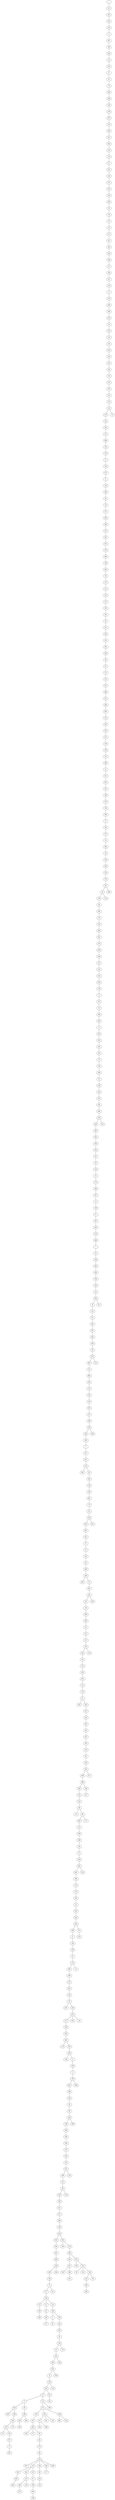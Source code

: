 graph g_m_499{
1--311
311--423
423--261
261--102
102--71
71--467
467--359
359--263
263--18
18--451
451--6
6--81
81--79
79--384
384--268
268--140
140--258
258--367
367--119
119--295
295--457
457--404
404--154
154--114
114--87
87--352
352--149
149--270
270--425
425--148
148--464
464--93
93--178
178--53
53--45
45--317
317--411
411--285
285--294
294--188
188--41
41--248
248--357
357--129
129--9
9--219
219--360
360--389
389--410
410--16
16--479
479--231
231--132
132--343
343--143
143--415
415--88
88--373
373--223
223--207
207--125
125--273
273--214
214--210
210--141
141--350
350--121
121--488
488--145
145--279
279--51
51--316
316--472
472--8
8--126
126--306
306--60
60--56
56--137
137--400
400--398
398--321
321--301
301--474
474--229
229--408
408--109
109--494
494--94
94--110
110--131
131--233
233--371
371--195
195--242
242--43
43--247
247--430
430--105
105--392
392--428
428--96
96--65
65--115
115--315
315--427
427--468
468--351
351--460
460--495
495--142
142--420
420--332
332--471
471--226
226--356
356--255
255--446
446--31
31--412
412--402
402--167
167--339
339--379
379--128
128--396
396--27
27--320
320--107
107--24
24--458
458--29
29--256
256--459
459--378
378--370
370--181
181--44
44--139
139--48
48--492
492--58
58--193
193--394
394--361
361--103
103--309
309--289
289--151
151--224
224--414
414--436
436--278
278--73
73--237
237--35
35--368
368--454
454--11
11--342
342--319
319--262
262--69
69--70
70--130
130--286
286--67
67--198
198--341
341--187
187--281
281--448
448--205
205--284
284--462
462--445
445--450
450--292
292--50
50--30
30--104
104--22
22--274
274--496
496--297
297--12
12--196
196--37
37--287
287--440
440--218
218--486
486--7
7--33
33--298
298--465
465--300
300--338
338--183
183--54
54--304
304--78
78--135
135--82
82--387
387--201
201--365
365--260
260--39
39--452
452--363
363--92
92--484
484--435
435--375
375--325
325--254
254--165
165--221
221--346
346--478
478--444
444--364
364--2
2--217
217--307
307--276
276--385
276--40
40--442
442--138
138--163
163--461
461--76
76--212
212--334
334--453
453--487
487--267
267--57
57--55
55--345
345--63
63--469
469--199
199--265
199--52
52--397
397--161
161--38
38--136
136--406
406--500
500--34
34--331
331--127
127--333
333--283
283--312
312--174
174--418
418--434
434--112
112--176
176--47
47--182
47--293
293--473
473--326
326--202
202--46
46--407
407--209
209--150
150--95
95--240
240--185
185--499
499--466
466--269
269--252
252--232
232--98
98--32
98--86
86--409
409--111
111--206
206--380
380--99
99--17
17--419
419--481
481--491
491--296
296--179
179--170
170--330
330--10
10--393
393--426
426--302
302--168
168--21
21--144
144--158
158--15
15--123
123--266
266--388
388--147
147--432
432--124
124--59
59--347
59--245
245--422
422--372
372--358
358--204
204--443
443--116
443--282
282--200
200--234
200--4
4--190
190--5
5--106
106--401
401--399
399--228
228--36
36--80
80--429
429--239
239--403
403--249
249--340
340--197
197--324
324--215
215--337
337--308
308--113
113--66
66--230
230--208
208--417
417--257
257--490
490--236
236--433
433--353
353--305
305--441
441--449
449--439
439--160
160--156
156--75
75--177
177--244
244--172
172--108
108--349
244--117
117--85
85--166
166--271
244--152
152--180
180--3
3--91
180--243
243--314
314--318
318--20
20--164
164--14
14--89
89--493
493--424
424--74
74--134
134--328
328--42
42--77
77--395
395--169
395--438
438--303
303--335
335--25
335--374
374--327
327--72
72--291
303--173
77--84
84--288
288--336
336--159
288--290
42--272
272--275
275--192
192--431
431--483
483--382
483--277
483--90
90--64
64--122
122--49
49--250
250--497
250--155
155--203
203--456
456--362
155--381
381--313
313--194
194--213
313--133
155--475
475--61
61--189
189--405
405--186
250--184
184--68
68--416
416--251
250--246
246--377
250--489
275--470
470--211
211--354
211--386
470--83
470--191
275--366
366--482
366--476
272--299
328--101
101--241
134--153
424--264
89--100
164--175
75--62
439--344
433--391
391--259
391--376
376--280
280--455
455--437
437--162
437--485
485--421
280--323
323--238
323--322
322--26
322--216
322--146
146--413
413--383
383--463
146--28
66--235
337--120
429--498
106--369
422--310
422--19
123--13
302--97
97--253
481--220
86--171
466--348
348--157
185--477
333--118
161--329
334--447
478--390
452--222
304--227
205--355
44--225
181--480
214--23
}
